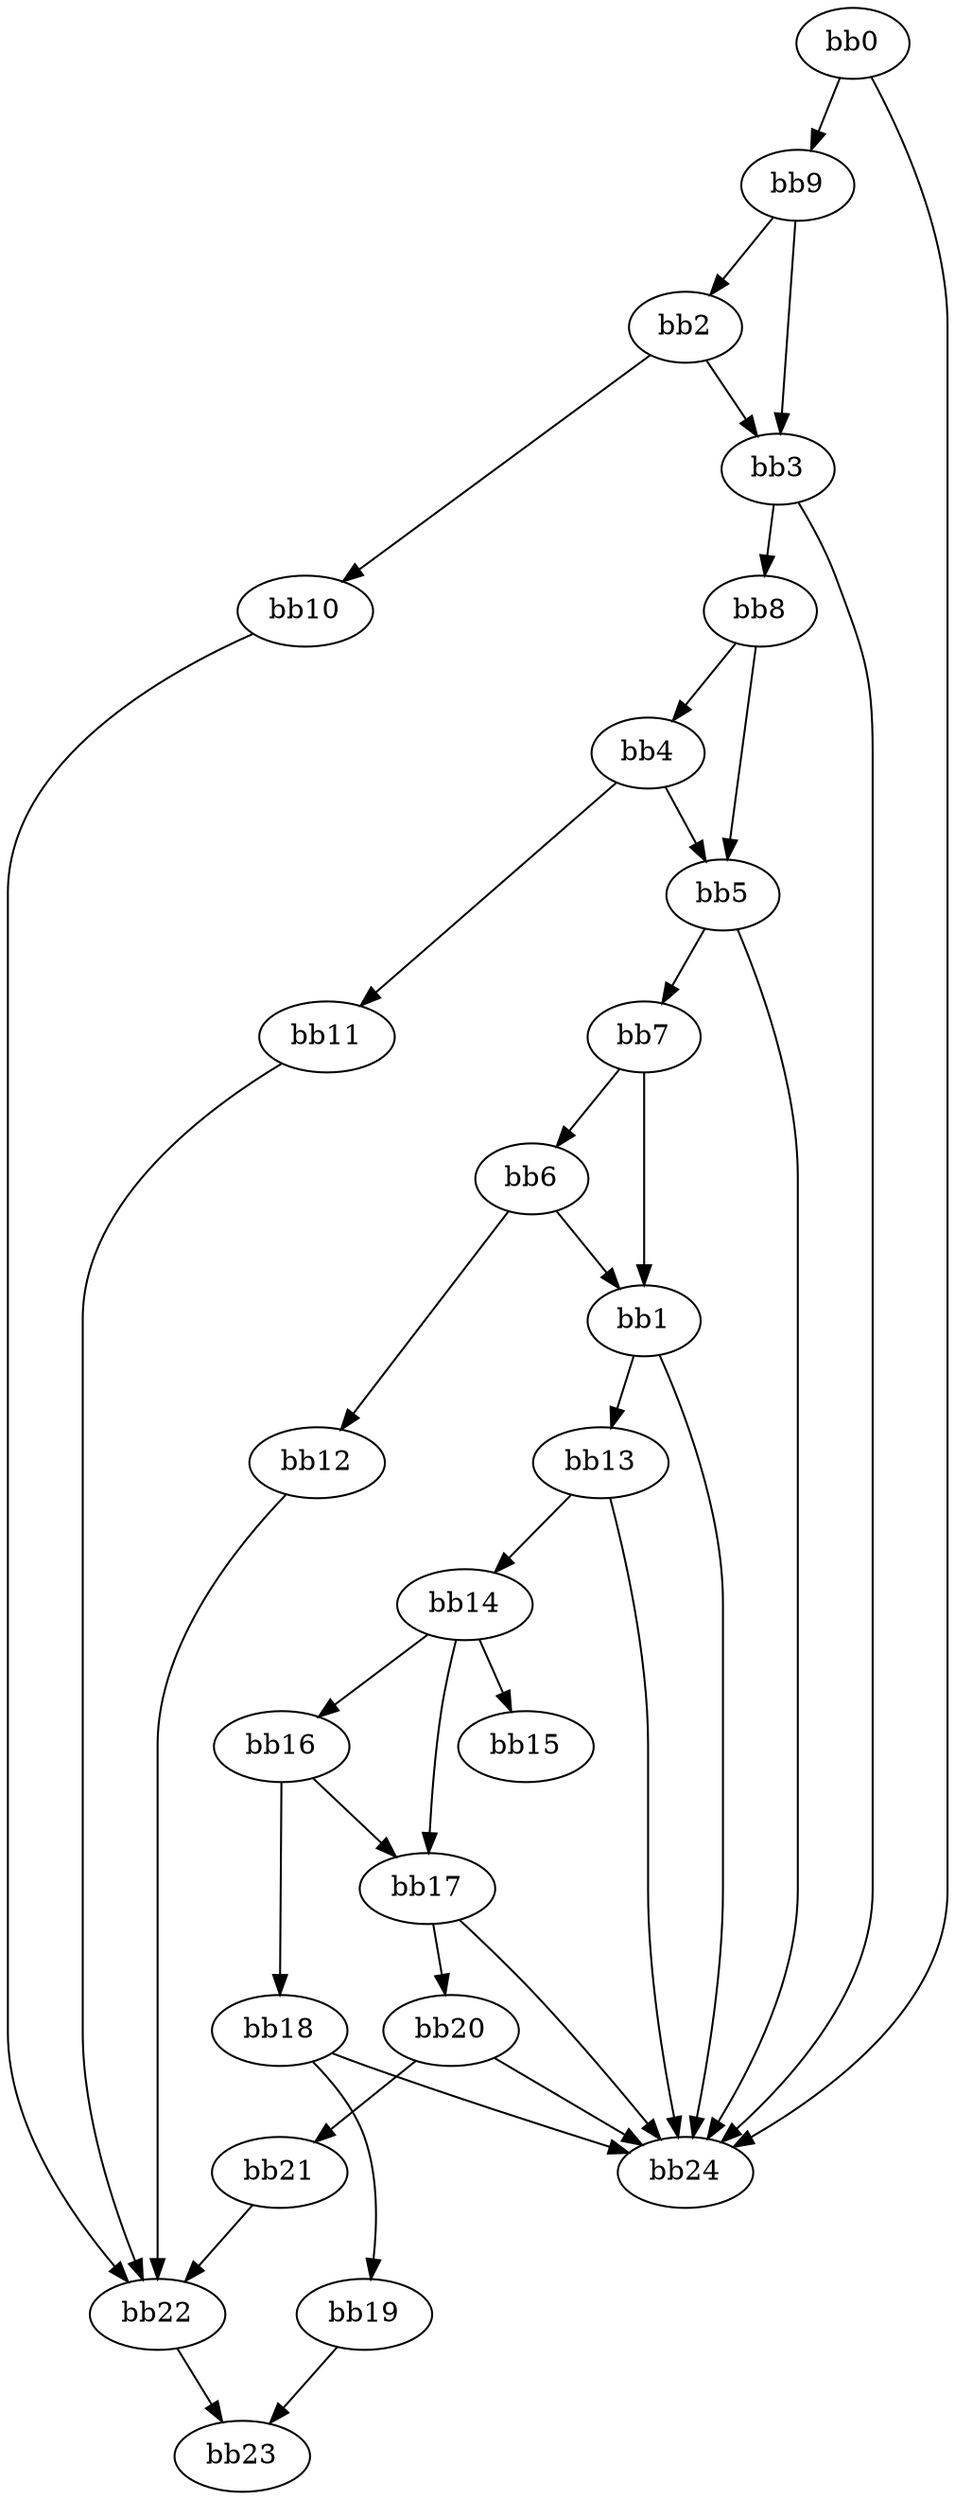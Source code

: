 digraph {
    0 [ label = "bb0\l" ]
    1 [ label = "bb1\l" ]
    2 [ label = "bb2\l" ]
    3 [ label = "bb3\l" ]
    4 [ label = "bb4\l" ]
    5 [ label = "bb5\l" ]
    6 [ label = "bb6\l" ]
    7 [ label = "bb7\l" ]
    8 [ label = "bb8\l" ]
    9 [ label = "bb9\l" ]
    10 [ label = "bb10\l" ]
    11 [ label = "bb11\l" ]
    12 [ label = "bb12\l" ]
    13 [ label = "bb13\l" ]
    14 [ label = "bb14\l" ]
    15 [ label = "bb15\l" ]
    16 [ label = "bb16\l" ]
    17 [ label = "bb17\l" ]
    18 [ label = "bb18\l" ]
    19 [ label = "bb19\l" ]
    20 [ label = "bb20\l" ]
    21 [ label = "bb21\l" ]
    22 [ label = "bb22\l" ]
    23 [ label = "bb23\l" ]
    24 [ label = "bb24\l" ]
    0 -> 9 [ ]
    0 -> 24 [ ]
    1 -> 13 [ ]
    1 -> 24 [ ]
    2 -> 3 [ ]
    2 -> 10 [ ]
    3 -> 8 [ ]
    3 -> 24 [ ]
    4 -> 5 [ ]
    4 -> 11 [ ]
    5 -> 7 [ ]
    5 -> 24 [ ]
    6 -> 1 [ ]
    6 -> 12 [ ]
    7 -> 1 [ ]
    7 -> 6 [ ]
    8 -> 4 [ ]
    8 -> 5 [ ]
    9 -> 2 [ ]
    9 -> 3 [ ]
    10 -> 22 [ ]
    11 -> 22 [ ]
    12 -> 22 [ ]
    13 -> 14 [ ]
    13 -> 24 [ ]
    14 -> 15 [ ]
    14 -> 16 [ ]
    14 -> 17 [ ]
    16 -> 17 [ ]
    16 -> 18 [ ]
    17 -> 20 [ ]
    17 -> 24 [ ]
    18 -> 19 [ ]
    18 -> 24 [ ]
    19 -> 23 [ ]
    20 -> 21 [ ]
    20 -> 24 [ ]
    21 -> 22 [ ]
    22 -> 23 [ ]
}

